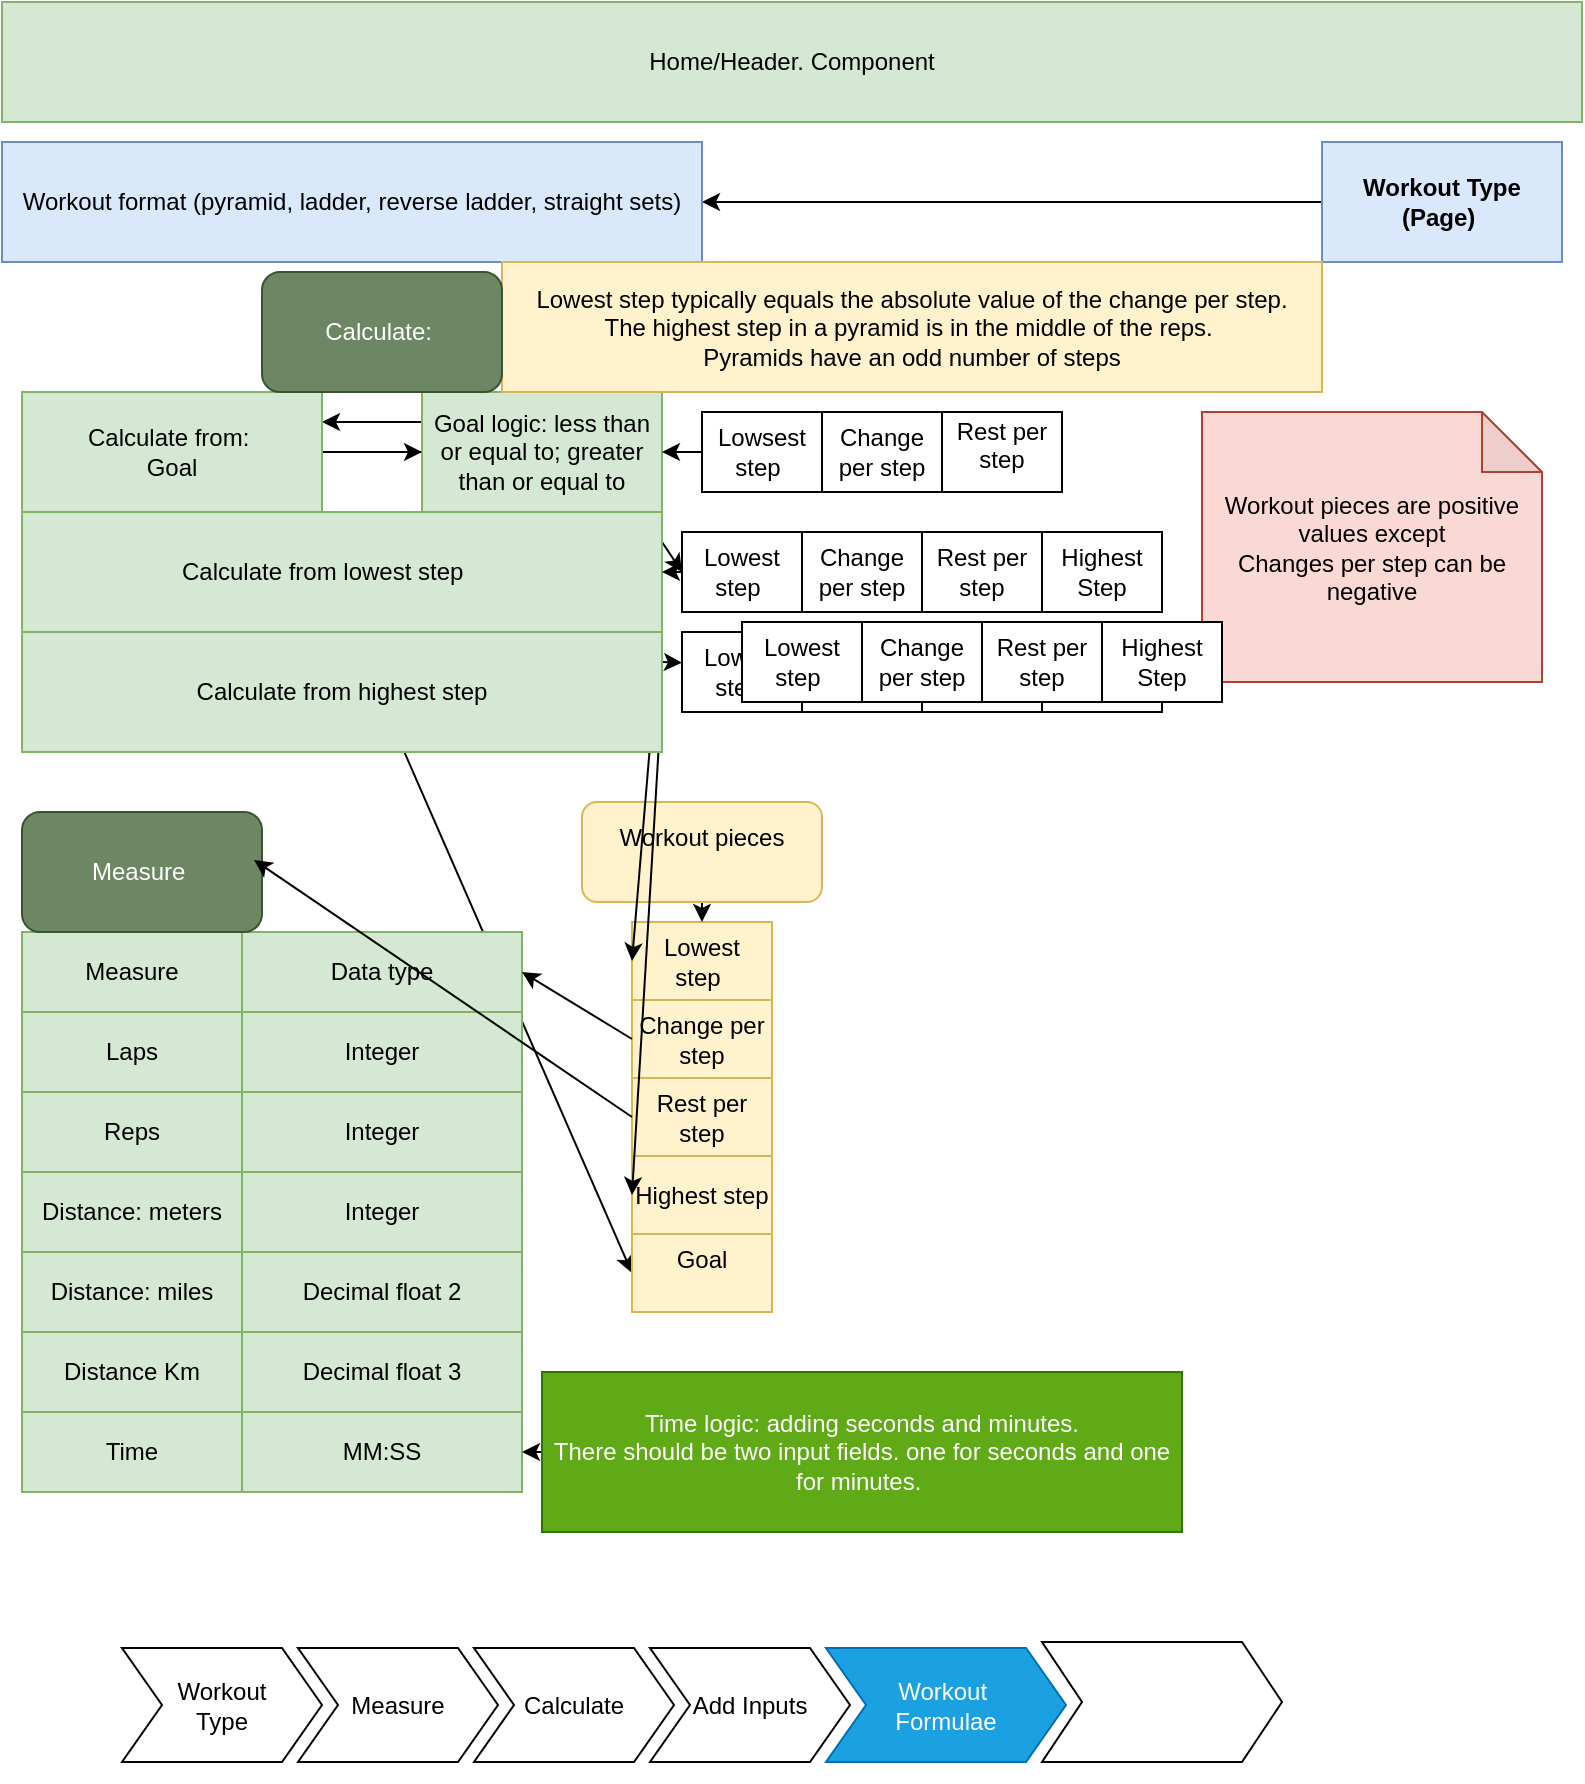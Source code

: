 <mxfile>
    <diagram id="p_s4taYaIBYf3Ux5xHJV" name="Page-1">
        <mxGraphModel dx="922" dy="651" grid="1" gridSize="10" guides="1" tooltips="1" connect="1" arrows="1" fold="1" page="1" pageScale="1" pageWidth="850" pageHeight="1100" math="0" shadow="0">
            <root>
                <mxCell id="0"/>
                <mxCell id="1" parent="0"/>
                <mxCell id="12" style="edgeStyle=none;html=1;entryX=1;entryY=0.5;entryDx=0;entryDy=0;" edge="1" parent="1" source="2" target="4">
                    <mxGeometry relative="1" as="geometry">
                        <mxPoint x="410" y="230" as="targetPoint"/>
                    </mxGeometry>
                </mxCell>
                <mxCell id="2" value="Workout Type&lt;div&gt;(Page)&amp;nbsp;&lt;/div&gt;" style="rounded=0;whiteSpace=wrap;html=1;fontStyle=1;fillColor=#dae8fc;strokeColor=#6c8ebf;" vertex="1" parent="1">
                    <mxGeometry x="690" y="90" width="120" height="60" as="geometry"/>
                </mxCell>
                <mxCell id="3" value="Home/Header. Component" style="rounded=0;whiteSpace=wrap;html=1;fillColor=#d5e8d4;strokeColor=#82b366;" vertex="1" parent="1">
                    <mxGeometry x="30" y="20" width="790" height="60" as="geometry"/>
                </mxCell>
                <mxCell id="4" value="Workout format (pyramid, ladder, reverse ladder, straight sets)" style="rounded=0;whiteSpace=wrap;html=1;fillColor=#dae8fc;strokeColor=#6c8ebf;" vertex="1" parent="1">
                    <mxGeometry x="30" y="90" width="350" height="60" as="geometry"/>
                </mxCell>
                <mxCell id="10" style="edgeStyle=none;html=1;entryX=1;entryY=0.5;entryDx=0;entryDy=0;" edge="1" parent="1" source="9">
                    <mxGeometry relative="1" as="geometry">
                        <mxPoint x="170" y="245" as="targetPoint"/>
                    </mxGeometry>
                </mxCell>
                <mxCell id="127" style="edgeStyle=none;html=1;exitX=0;exitY=0.25;exitDx=0;exitDy=0;entryX=1;entryY=0.25;entryDx=0;entryDy=0;" edge="1" parent="1" source="9" target="22">
                    <mxGeometry relative="1" as="geometry"/>
                </mxCell>
                <mxCell id="9" value="Goal logic: less than or equal to; greater than or equal to" style="rounded=0;whiteSpace=wrap;html=1;fillColor=#d5e8d4;strokeColor=#82b366;" vertex="1" parent="1">
                    <mxGeometry x="240" y="215" width="120" height="60" as="geometry"/>
                </mxCell>
                <mxCell id="23" style="edgeStyle=none;html=1;entryX=0;entryY=0.5;entryDx=0;entryDy=0;" edge="1" parent="1" source="22" target="9">
                    <mxGeometry relative="1" as="geometry"/>
                </mxCell>
                <mxCell id="124" style="edgeStyle=none;html=1;exitX=0.75;exitY=0;exitDx=0;exitDy=0;entryX=0;entryY=0.5;entryDx=0;entryDy=0;" edge="1" parent="1" source="22" target="56">
                    <mxGeometry relative="1" as="geometry"/>
                </mxCell>
                <mxCell id="22" value="Calculate from:&amp;nbsp;&lt;div&gt;Goal&lt;/div&gt;" style="rounded=0;whiteSpace=wrap;html=1;fillColor=#d5e8d4;strokeColor=#82b366;" vertex="1" parent="1">
                    <mxGeometry x="40" y="215" width="150" height="60" as="geometry"/>
                </mxCell>
                <mxCell id="47" value="" style="shape=table;startSize=0;container=1;collapsible=0;childLayout=tableLayout;fillColor=#fff2cc;strokeColor=#d6b656;" vertex="1" parent="1">
                    <mxGeometry x="345" y="480" width="70" height="195" as="geometry"/>
                </mxCell>
                <mxCell id="48" value="" style="shape=tableRow;horizontal=0;startSize=0;swimlaneHead=0;swimlaneBody=0;strokeColor=inherit;top=0;left=0;bottom=0;right=0;collapsible=0;dropTarget=0;fillColor=none;points=[[0,0.5],[1,0.5]];portConstraint=eastwest;" vertex="1" parent="47">
                    <mxGeometry width="70" height="39" as="geometry"/>
                </mxCell>
                <mxCell id="49" value="Lowest step&lt;span style=&quot;white-space: pre;&quot;&gt;&#x9;&lt;/span&gt;" style="shape=partialRectangle;html=1;whiteSpace=wrap;connectable=0;strokeColor=inherit;overflow=hidden;fillColor=none;top=0;left=0;bottom=0;right=0;pointerEvents=1;" vertex="1" parent="48">
                    <mxGeometry width="70" height="39" as="geometry">
                        <mxRectangle width="70" height="39" as="alternateBounds"/>
                    </mxGeometry>
                </mxCell>
                <mxCell id="50" value="" style="shape=tableRow;horizontal=0;startSize=0;swimlaneHead=0;swimlaneBody=0;strokeColor=inherit;top=0;left=0;bottom=0;right=0;collapsible=0;dropTarget=0;fillColor=none;points=[[0,0.5],[1,0.5]];portConstraint=eastwest;" vertex="1" parent="47">
                    <mxGeometry y="39" width="70" height="39" as="geometry"/>
                </mxCell>
                <mxCell id="51" value="Change per step" style="shape=partialRectangle;html=1;whiteSpace=wrap;connectable=0;strokeColor=inherit;overflow=hidden;fillColor=none;top=0;left=0;bottom=0;right=0;pointerEvents=1;" vertex="1" parent="50">
                    <mxGeometry width="70" height="39" as="geometry">
                        <mxRectangle width="70" height="39" as="alternateBounds"/>
                    </mxGeometry>
                </mxCell>
                <mxCell id="52" value="" style="shape=tableRow;horizontal=0;startSize=0;swimlaneHead=0;swimlaneBody=0;strokeColor=inherit;top=0;left=0;bottom=0;right=0;collapsible=0;dropTarget=0;fillColor=none;points=[[0,0.5],[1,0.5]];portConstraint=eastwest;" vertex="1" parent="47">
                    <mxGeometry y="78" width="70" height="39" as="geometry"/>
                </mxCell>
                <mxCell id="53" value="Rest per step" style="shape=partialRectangle;html=1;whiteSpace=wrap;connectable=0;strokeColor=inherit;overflow=hidden;fillColor=none;top=0;left=0;bottom=0;right=0;pointerEvents=1;" vertex="1" parent="52">
                    <mxGeometry width="70" height="39" as="geometry">
                        <mxRectangle width="70" height="39" as="alternateBounds"/>
                    </mxGeometry>
                </mxCell>
                <mxCell id="54" value="" style="shape=tableRow;horizontal=0;startSize=0;swimlaneHead=0;swimlaneBody=0;strokeColor=inherit;top=0;left=0;bottom=0;right=0;collapsible=0;dropTarget=0;fillColor=none;points=[[0,0.5],[1,0.5]];portConstraint=eastwest;" vertex="1" parent="47">
                    <mxGeometry y="117" width="70" height="39" as="geometry"/>
                </mxCell>
                <mxCell id="55" value="Highest step" style="shape=partialRectangle;html=1;whiteSpace=wrap;connectable=0;strokeColor=inherit;overflow=hidden;fillColor=none;top=0;left=0;bottom=0;right=0;pointerEvents=1;" vertex="1" parent="54">
                    <mxGeometry width="70" height="39" as="geometry">
                        <mxRectangle width="70" height="39" as="alternateBounds"/>
                    </mxGeometry>
                </mxCell>
                <mxCell id="56" value="" style="shape=tableRow;horizontal=0;startSize=0;swimlaneHead=0;swimlaneBody=0;strokeColor=inherit;top=0;left=0;bottom=0;right=0;collapsible=0;dropTarget=0;fillColor=none;points=[[0,0.5],[1,0.5]];portConstraint=eastwest;" vertex="1" parent="47">
                    <mxGeometry y="156" width="70" height="39" as="geometry"/>
                </mxCell>
                <mxCell id="57" value="Goal&lt;div&gt;&lt;br&gt;&lt;/div&gt;" style="shape=partialRectangle;html=1;whiteSpace=wrap;connectable=0;strokeColor=inherit;overflow=hidden;fillColor=none;top=0;left=0;bottom=0;right=0;pointerEvents=1;" vertex="1" parent="56">
                    <mxGeometry width="70" height="39" as="geometry">
                        <mxRectangle width="70" height="39" as="alternateBounds"/>
                    </mxGeometry>
                </mxCell>
                <mxCell id="59" style="edgeStyle=none;html=1;" edge="1" parent="1" source="58" target="48">
                    <mxGeometry relative="1" as="geometry"/>
                </mxCell>
                <mxCell id="58" value="Workout pieces&lt;div&gt;&lt;br&gt;&lt;/div&gt;" style="rounded=1;whiteSpace=wrap;html=1;fillColor=#fff2cc;strokeColor=#d6b656;" vertex="1" parent="1">
                    <mxGeometry x="320" y="420" width="120" height="50" as="geometry"/>
                </mxCell>
                <mxCell id="68" value="" style="shape=table;startSize=0;container=1;collapsible=0;childLayout=tableLayout;" vertex="1" parent="1">
                    <mxGeometry x="380" y="225" width="180" height="40" as="geometry"/>
                </mxCell>
                <mxCell id="69" value="" style="shape=tableRow;horizontal=0;startSize=0;swimlaneHead=0;swimlaneBody=0;strokeColor=inherit;top=0;left=0;bottom=0;right=0;collapsible=0;dropTarget=0;fillColor=none;points=[[0,0.5],[1,0.5]];portConstraint=eastwest;" vertex="1" parent="68">
                    <mxGeometry width="180" height="40" as="geometry"/>
                </mxCell>
                <mxCell id="70" value="Lowsest step&lt;span style=&quot;white-space: pre;&quot;&gt;&#x9;&lt;/span&gt;" style="shape=partialRectangle;html=1;whiteSpace=wrap;connectable=0;strokeColor=inherit;overflow=hidden;fillColor=none;top=0;left=0;bottom=0;right=0;pointerEvents=1;" vertex="1" parent="69">
                    <mxGeometry width="60" height="40" as="geometry">
                        <mxRectangle width="60" height="40" as="alternateBounds"/>
                    </mxGeometry>
                </mxCell>
                <mxCell id="71" value="Change per step" style="shape=partialRectangle;html=1;whiteSpace=wrap;connectable=0;strokeColor=inherit;overflow=hidden;fillColor=none;top=0;left=0;bottom=0;right=0;pointerEvents=1;" vertex="1" parent="69">
                    <mxGeometry x="60" width="60" height="40" as="geometry">
                        <mxRectangle width="60" height="40" as="alternateBounds"/>
                    </mxGeometry>
                </mxCell>
                <mxCell id="72" value="Rest per step&lt;div&gt;&lt;br&gt;&lt;/div&gt;" style="shape=partialRectangle;html=1;whiteSpace=wrap;connectable=0;strokeColor=inherit;overflow=hidden;fillColor=none;top=0;left=0;bottom=0;right=0;pointerEvents=1;" vertex="1" parent="69">
                    <mxGeometry x="120" width="60" height="40" as="geometry">
                        <mxRectangle width="60" height="40" as="alternateBounds"/>
                    </mxGeometry>
                </mxCell>
                <mxCell id="73" style="edgeStyle=none;html=1;exitX=0;exitY=0.5;exitDx=0;exitDy=0;entryX=1;entryY=0.5;entryDx=0;entryDy=0;" edge="1" parent="1" source="69" target="9">
                    <mxGeometry relative="1" as="geometry"/>
                </mxCell>
                <mxCell id="92" style="edgeStyle=none;html=1;exitX=1;exitY=0.25;exitDx=0;exitDy=0;entryX=0;entryY=0.5;entryDx=0;entryDy=0;" edge="1" parent="1" source="75" target="77">
                    <mxGeometry relative="1" as="geometry"/>
                </mxCell>
                <mxCell id="125" style="edgeStyle=none;html=1;exitX=1;exitY=0.75;exitDx=0;exitDy=0;entryX=0;entryY=0.5;entryDx=0;entryDy=0;" edge="1" parent="1" source="75" target="48">
                    <mxGeometry relative="1" as="geometry"/>
                </mxCell>
                <mxCell id="75" value="Calculate from lowest step&lt;span style=&quot;white-space: pre;&quot;&gt;&#x9;&lt;/span&gt;" style="rounded=0;whiteSpace=wrap;html=1;fillColor=#d5e8d4;strokeColor=#82b366;" vertex="1" parent="1">
                    <mxGeometry x="40" y="275" width="320" height="60" as="geometry"/>
                </mxCell>
                <mxCell id="76" value="" style="shape=table;startSize=0;container=1;collapsible=0;childLayout=tableLayout;" vertex="1" parent="1">
                    <mxGeometry x="370" y="285" width="240" height="40" as="geometry"/>
                </mxCell>
                <mxCell id="77" value="" style="shape=tableRow;horizontal=0;startSize=0;swimlaneHead=0;swimlaneBody=0;strokeColor=inherit;top=0;left=0;bottom=0;right=0;collapsible=0;dropTarget=0;fillColor=none;points=[[0,0.5],[1,0.5]];portConstraint=eastwest;" vertex="1" parent="76">
                    <mxGeometry width="240" height="40" as="geometry"/>
                </mxCell>
                <mxCell id="78" value="Lowest step&lt;span style=&quot;white-space: pre;&quot;&gt;&#x9;&lt;/span&gt;" style="shape=partialRectangle;html=1;whiteSpace=wrap;connectable=0;strokeColor=inherit;overflow=hidden;fillColor=none;top=0;left=0;bottom=0;right=0;pointerEvents=1;" vertex="1" parent="77">
                    <mxGeometry width="60" height="40" as="geometry">
                        <mxRectangle width="60" height="40" as="alternateBounds"/>
                    </mxGeometry>
                </mxCell>
                <mxCell id="79" value="Change per step" style="shape=partialRectangle;html=1;whiteSpace=wrap;connectable=0;strokeColor=inherit;overflow=hidden;fillColor=none;top=0;left=0;bottom=0;right=0;pointerEvents=1;" vertex="1" parent="77">
                    <mxGeometry x="60" width="60" height="40" as="geometry">
                        <mxRectangle width="60" height="40" as="alternateBounds"/>
                    </mxGeometry>
                </mxCell>
                <mxCell id="80" value="Rest per step" style="shape=partialRectangle;html=1;whiteSpace=wrap;connectable=0;strokeColor=inherit;overflow=hidden;fillColor=none;top=0;left=0;bottom=0;right=0;pointerEvents=1;" vertex="1" parent="77">
                    <mxGeometry x="120" width="60" height="40" as="geometry">
                        <mxRectangle width="60" height="40" as="alternateBounds"/>
                    </mxGeometry>
                </mxCell>
                <mxCell id="81" value="Highest Step" style="shape=partialRectangle;html=1;whiteSpace=wrap;connectable=0;strokeColor=inherit;overflow=hidden;fillColor=none;top=0;left=0;bottom=0;right=0;pointerEvents=1;" vertex="1" parent="77">
                    <mxGeometry x="180" width="60" height="40" as="geometry">
                        <mxRectangle width="60" height="40" as="alternateBounds"/>
                    </mxGeometry>
                </mxCell>
                <mxCell id="82" style="edgeStyle=none;html=1;exitX=0;exitY=0.5;exitDx=0;exitDy=0;entryX=1;entryY=0.5;entryDx=0;entryDy=0;" edge="1" parent="1" source="77" target="75">
                    <mxGeometry relative="1" as="geometry"/>
                </mxCell>
                <mxCell id="91" style="edgeStyle=none;html=1;exitX=1;exitY=0.25;exitDx=0;exitDy=0;" edge="1" parent="1" source="83" target="85">
                    <mxGeometry relative="1" as="geometry"/>
                </mxCell>
                <mxCell id="126" style="edgeStyle=none;html=1;exitX=1;exitY=0.5;exitDx=0;exitDy=0;entryX=0;entryY=0.5;entryDx=0;entryDy=0;" edge="1" parent="1" source="83" target="54">
                    <mxGeometry relative="1" as="geometry"/>
                </mxCell>
                <mxCell id="83" value="Calculate from highest step" style="rounded=0;whiteSpace=wrap;html=1;fillColor=#d5e8d4;strokeColor=#82b366;" vertex="1" parent="1">
                    <mxGeometry x="40" y="335" width="320" height="60" as="geometry"/>
                </mxCell>
                <mxCell id="84" value="" style="shape=table;startSize=0;container=1;collapsible=0;childLayout=tableLayout;" vertex="1" parent="1">
                    <mxGeometry x="370" y="335" width="240" height="40" as="geometry"/>
                </mxCell>
                <mxCell id="85" value="" style="shape=tableRow;horizontal=0;startSize=0;swimlaneHead=0;swimlaneBody=0;strokeColor=inherit;top=0;left=0;bottom=0;right=0;collapsible=0;dropTarget=0;fillColor=none;points=[[0,0.5],[1,0.5]];portConstraint=eastwest;" vertex="1" parent="84">
                    <mxGeometry width="240" height="40" as="geometry"/>
                </mxCell>
                <mxCell id="86" value="Lowest step&lt;span style=&quot;white-space: pre;&quot;&gt;&#x9;&lt;/span&gt;" style="shape=partialRectangle;html=1;whiteSpace=wrap;connectable=0;strokeColor=inherit;overflow=hidden;fillColor=none;top=0;left=0;bottom=0;right=0;pointerEvents=1;" vertex="1" parent="85">
                    <mxGeometry width="60" height="40" as="geometry">
                        <mxRectangle width="60" height="40" as="alternateBounds"/>
                    </mxGeometry>
                </mxCell>
                <mxCell id="87" value="Change per step" style="shape=partialRectangle;html=1;whiteSpace=wrap;connectable=0;strokeColor=inherit;overflow=hidden;fillColor=none;top=0;left=0;bottom=0;right=0;pointerEvents=1;" vertex="1" parent="85">
                    <mxGeometry x="60" width="60" height="40" as="geometry">
                        <mxRectangle width="60" height="40" as="alternateBounds"/>
                    </mxGeometry>
                </mxCell>
                <mxCell id="88" value="Rest per step" style="shape=partialRectangle;html=1;whiteSpace=wrap;connectable=0;strokeColor=inherit;overflow=hidden;fillColor=none;top=0;left=0;bottom=0;right=0;pointerEvents=1;" vertex="1" parent="85">
                    <mxGeometry x="120" width="60" height="40" as="geometry">
                        <mxRectangle width="60" height="40" as="alternateBounds"/>
                    </mxGeometry>
                </mxCell>
                <mxCell id="89" value="Highest Step" style="shape=partialRectangle;html=1;whiteSpace=wrap;connectable=0;strokeColor=inherit;overflow=hidden;fillColor=none;top=0;left=0;bottom=0;right=0;pointerEvents=1;" vertex="1" parent="85">
                    <mxGeometry x="180" width="60" height="40" as="geometry">
                        <mxRectangle width="60" height="40" as="alternateBounds"/>
                    </mxGeometry>
                </mxCell>
                <mxCell id="93" value="Lowest step typically equals the absolute value of the change per step.&lt;div&gt;The highest step in a pyramid is in the middle of the reps.&amp;nbsp;&lt;/div&gt;&lt;div&gt;Pyramids have an odd number of steps&lt;/div&gt;" style="rounded=0;whiteSpace=wrap;html=1;verticalAlign=middle;fillColor=#fff2cc;strokeColor=#d6b656;" vertex="1" parent="1">
                    <mxGeometry x="280" y="150" width="410" height="65" as="geometry"/>
                </mxCell>
                <mxCell id="94" value="" style="shape=table;startSize=0;container=1;collapsible=0;childLayout=tableLayout;fillColor=#d5e8d4;strokeColor=#82b366;" vertex="1" parent="1">
                    <mxGeometry x="40" y="485" width="250" height="280" as="geometry"/>
                </mxCell>
                <mxCell id="95" value="" style="shape=tableRow;horizontal=0;startSize=0;swimlaneHead=0;swimlaneBody=0;strokeColor=inherit;top=0;left=0;bottom=0;right=0;collapsible=0;dropTarget=0;fillColor=none;points=[[0,0.5],[1,0.5]];portConstraint=eastwest;" vertex="1" parent="94">
                    <mxGeometry width="250" height="40" as="geometry"/>
                </mxCell>
                <mxCell id="96" value="Measure" style="shape=partialRectangle;html=1;whiteSpace=wrap;connectable=0;strokeColor=inherit;overflow=hidden;fillColor=none;top=0;left=0;bottom=0;right=0;pointerEvents=1;" vertex="1" parent="95">
                    <mxGeometry width="110" height="40" as="geometry">
                        <mxRectangle width="110" height="40" as="alternateBounds"/>
                    </mxGeometry>
                </mxCell>
                <mxCell id="97" value="Data type" style="shape=partialRectangle;html=1;whiteSpace=wrap;connectable=0;strokeColor=inherit;overflow=hidden;fillColor=none;top=0;left=0;bottom=0;right=0;pointerEvents=1;" vertex="1" parent="95">
                    <mxGeometry x="110" width="140" height="40" as="geometry">
                        <mxRectangle width="140" height="40" as="alternateBounds"/>
                    </mxGeometry>
                </mxCell>
                <mxCell id="98" value="" style="shape=tableRow;horizontal=0;startSize=0;swimlaneHead=0;swimlaneBody=0;strokeColor=inherit;top=0;left=0;bottom=0;right=0;collapsible=0;dropTarget=0;fillColor=none;points=[[0,0.5],[1,0.5]];portConstraint=eastwest;" vertex="1" parent="94">
                    <mxGeometry y="40" width="250" height="40" as="geometry"/>
                </mxCell>
                <mxCell id="99" value="Laps" style="shape=partialRectangle;html=1;whiteSpace=wrap;connectable=0;strokeColor=inherit;overflow=hidden;fillColor=none;top=0;left=0;bottom=0;right=0;pointerEvents=1;" vertex="1" parent="98">
                    <mxGeometry width="110" height="40" as="geometry">
                        <mxRectangle width="110" height="40" as="alternateBounds"/>
                    </mxGeometry>
                </mxCell>
                <mxCell id="100" value="Integer" style="shape=partialRectangle;html=1;whiteSpace=wrap;connectable=0;strokeColor=inherit;overflow=hidden;fillColor=none;top=0;left=0;bottom=0;right=0;pointerEvents=1;" vertex="1" parent="98">
                    <mxGeometry x="110" width="140" height="40" as="geometry">
                        <mxRectangle width="140" height="40" as="alternateBounds"/>
                    </mxGeometry>
                </mxCell>
                <mxCell id="101" value="" style="shape=tableRow;horizontal=0;startSize=0;swimlaneHead=0;swimlaneBody=0;strokeColor=inherit;top=0;left=0;bottom=0;right=0;collapsible=0;dropTarget=0;fillColor=none;points=[[0,0.5],[1,0.5]];portConstraint=eastwest;" vertex="1" parent="94">
                    <mxGeometry y="80" width="250" height="40" as="geometry"/>
                </mxCell>
                <mxCell id="102" value="Reps" style="shape=partialRectangle;html=1;whiteSpace=wrap;connectable=0;strokeColor=inherit;overflow=hidden;fillColor=none;top=0;left=0;bottom=0;right=0;pointerEvents=1;" vertex="1" parent="101">
                    <mxGeometry width="110" height="40" as="geometry">
                        <mxRectangle width="110" height="40" as="alternateBounds"/>
                    </mxGeometry>
                </mxCell>
                <mxCell id="103" value="Integer" style="shape=partialRectangle;html=1;whiteSpace=wrap;connectable=0;strokeColor=inherit;overflow=hidden;fillColor=none;top=0;left=0;bottom=0;right=0;pointerEvents=1;" vertex="1" parent="101">
                    <mxGeometry x="110" width="140" height="40" as="geometry">
                        <mxRectangle width="140" height="40" as="alternateBounds"/>
                    </mxGeometry>
                </mxCell>
                <mxCell id="104" value="" style="shape=tableRow;horizontal=0;startSize=0;swimlaneHead=0;swimlaneBody=0;strokeColor=inherit;top=0;left=0;bottom=0;right=0;collapsible=0;dropTarget=0;fillColor=none;points=[[0,0.5],[1,0.5]];portConstraint=eastwest;" vertex="1" parent="94">
                    <mxGeometry y="120" width="250" height="40" as="geometry"/>
                </mxCell>
                <mxCell id="105" value="Distance: meters" style="shape=partialRectangle;html=1;whiteSpace=wrap;connectable=0;strokeColor=inherit;overflow=hidden;fillColor=none;top=0;left=0;bottom=0;right=0;pointerEvents=1;" vertex="1" parent="104">
                    <mxGeometry width="110" height="40" as="geometry">
                        <mxRectangle width="110" height="40" as="alternateBounds"/>
                    </mxGeometry>
                </mxCell>
                <mxCell id="106" value="Integer" style="shape=partialRectangle;html=1;whiteSpace=wrap;connectable=0;strokeColor=inherit;overflow=hidden;fillColor=none;top=0;left=0;bottom=0;right=0;pointerEvents=1;" vertex="1" parent="104">
                    <mxGeometry x="110" width="140" height="40" as="geometry">
                        <mxRectangle width="140" height="40" as="alternateBounds"/>
                    </mxGeometry>
                </mxCell>
                <mxCell id="107" value="" style="shape=tableRow;horizontal=0;startSize=0;swimlaneHead=0;swimlaneBody=0;strokeColor=inherit;top=0;left=0;bottom=0;right=0;collapsible=0;dropTarget=0;fillColor=none;points=[[0,0.5],[1,0.5]];portConstraint=eastwest;" vertex="1" parent="94">
                    <mxGeometry y="160" width="250" height="40" as="geometry"/>
                </mxCell>
                <mxCell id="108" value="Distance: miles" style="shape=partialRectangle;html=1;whiteSpace=wrap;connectable=0;strokeColor=inherit;overflow=hidden;fillColor=none;top=0;left=0;bottom=0;right=0;pointerEvents=1;" vertex="1" parent="107">
                    <mxGeometry width="110" height="40" as="geometry">
                        <mxRectangle width="110" height="40" as="alternateBounds"/>
                    </mxGeometry>
                </mxCell>
                <mxCell id="109" value="Decimal float 2" style="shape=partialRectangle;html=1;whiteSpace=wrap;connectable=0;strokeColor=inherit;overflow=hidden;fillColor=none;top=0;left=0;bottom=0;right=0;pointerEvents=1;" vertex="1" parent="107">
                    <mxGeometry x="110" width="140" height="40" as="geometry">
                        <mxRectangle width="140" height="40" as="alternateBounds"/>
                    </mxGeometry>
                </mxCell>
                <mxCell id="110" value="" style="shape=tableRow;horizontal=0;startSize=0;swimlaneHead=0;swimlaneBody=0;strokeColor=inherit;top=0;left=0;bottom=0;right=0;collapsible=0;dropTarget=0;fillColor=none;points=[[0,0.5],[1,0.5]];portConstraint=eastwest;" vertex="1" parent="94">
                    <mxGeometry y="200" width="250" height="40" as="geometry"/>
                </mxCell>
                <mxCell id="111" value="Distance Km" style="shape=partialRectangle;html=1;whiteSpace=wrap;connectable=0;strokeColor=inherit;overflow=hidden;fillColor=none;top=0;left=0;bottom=0;right=0;pointerEvents=1;" vertex="1" parent="110">
                    <mxGeometry width="110" height="40" as="geometry">
                        <mxRectangle width="110" height="40" as="alternateBounds"/>
                    </mxGeometry>
                </mxCell>
                <mxCell id="112" value="Decimal float 3" style="shape=partialRectangle;html=1;whiteSpace=wrap;connectable=0;strokeColor=inherit;overflow=hidden;fillColor=none;top=0;left=0;bottom=0;right=0;pointerEvents=1;" vertex="1" parent="110">
                    <mxGeometry x="110" width="140" height="40" as="geometry">
                        <mxRectangle width="140" height="40" as="alternateBounds"/>
                    </mxGeometry>
                </mxCell>
                <mxCell id="113" value="" style="shape=tableRow;horizontal=0;startSize=0;swimlaneHead=0;swimlaneBody=0;strokeColor=inherit;top=0;left=0;bottom=0;right=0;collapsible=0;dropTarget=0;fillColor=none;points=[[0,0.5],[1,0.5]];portConstraint=eastwest;" vertex="1" parent="94">
                    <mxGeometry y="240" width="250" height="40" as="geometry"/>
                </mxCell>
                <mxCell id="114" value="Time" style="shape=partialRectangle;html=1;whiteSpace=wrap;connectable=0;strokeColor=inherit;overflow=hidden;fillColor=none;top=0;left=0;bottom=0;right=0;pointerEvents=1;" vertex="1" parent="113">
                    <mxGeometry width="110" height="40" as="geometry">
                        <mxRectangle width="110" height="40" as="alternateBounds"/>
                    </mxGeometry>
                </mxCell>
                <mxCell id="115" value="MM:SS" style="shape=partialRectangle;html=1;whiteSpace=wrap;connectable=0;strokeColor=inherit;overflow=hidden;fillColor=none;top=0;left=0;bottom=0;right=0;pointerEvents=1;" vertex="1" parent="113">
                    <mxGeometry x="110" width="140" height="40" as="geometry">
                        <mxRectangle width="140" height="40" as="alternateBounds"/>
                    </mxGeometry>
                </mxCell>
                <mxCell id="117" style="edgeStyle=none;html=1;entryX=1;entryY=0.5;entryDx=0;entryDy=0;" edge="1" parent="1" source="116" target="113">
                    <mxGeometry relative="1" as="geometry"/>
                </mxCell>
                <mxCell id="116" value="Time logic: adding seconds and minutes.&lt;br&gt;There should be two input fields. one for seconds and one for minutes.&amp;nbsp;" style="rounded=0;whiteSpace=wrap;html=1;fillColor=#60a917;fontColor=#ffffff;strokeColor=#2D7600;" vertex="1" parent="1">
                    <mxGeometry x="300" y="705" width="320" height="80" as="geometry"/>
                </mxCell>
                <mxCell id="118" value="Calculate:&amp;nbsp;" style="rounded=1;whiteSpace=wrap;html=1;fillColor=#6d8764;fontColor=#ffffff;strokeColor=#3A5431;" vertex="1" parent="1">
                    <mxGeometry x="160" y="155" width="120" height="60" as="geometry"/>
                </mxCell>
                <mxCell id="119" value="Measure&amp;nbsp;" style="rounded=1;whiteSpace=wrap;html=1;fillColor=#6d8764;fontColor=#ffffff;strokeColor=#3A5431;" vertex="1" parent="1">
                    <mxGeometry x="40" y="425" width="120" height="60" as="geometry"/>
                </mxCell>
                <mxCell id="121" style="edgeStyle=none;html=1;exitX=0;exitY=0.5;exitDx=0;exitDy=0;entryX=0.967;entryY=0.4;entryDx=0;entryDy=0;entryPerimeter=0;" edge="1" parent="1" source="52" target="119">
                    <mxGeometry relative="1" as="geometry"/>
                </mxCell>
                <mxCell id="129" style="edgeStyle=none;html=1;exitX=0;exitY=0.5;exitDx=0;exitDy=0;entryX=1;entryY=0.5;entryDx=0;entryDy=0;" edge="1" parent="1" source="50" target="95">
                    <mxGeometry relative="1" as="geometry"/>
                </mxCell>
                <mxCell id="130" value="Workout pieces are positive values except&lt;br&gt;Changes per step can be negative" style="shape=note;whiteSpace=wrap;html=1;backgroundOutline=1;darkOpacity=0.05;verticalAlign=middle;fillColor=#fad9d5;strokeColor=#ae4132;" vertex="1" parent="1">
                    <mxGeometry x="630" y="225" width="170" height="135" as="geometry"/>
                </mxCell>
                <mxCell id="132" value="" style="swimlane;childLayout=stackLayout;horizontal=1;fillColor=none;horizontalStack=1;resizeParent=1;resizeParentMax=0;resizeLast=0;collapsible=0;strokeColor=none;stackBorder=10;stackSpacing=-12;resizable=1;align=center;points=[];whiteSpace=wrap;html=1;" vertex="1" parent="1">
                    <mxGeometry x="80" y="810" width="492" height="100" as="geometry"/>
                </mxCell>
                <mxCell id="133" value="Workout&lt;div&gt;Type&lt;/div&gt;" style="shape=step;perimeter=stepPerimeter;fixedSize=1;points=[];whiteSpace=wrap;html=1;" vertex="1" parent="132">
                    <mxGeometry x="10" y="33" width="100" height="57" as="geometry"/>
                </mxCell>
                <mxCell id="134" value="Measure" style="shape=step;perimeter=stepPerimeter;fixedSize=1;points=[];whiteSpace=wrap;html=1;" vertex="1" parent="132">
                    <mxGeometry x="98" y="33" width="100" height="57" as="geometry"/>
                </mxCell>
                <mxCell id="135" value="Calculate" style="shape=step;perimeter=stepPerimeter;fixedSize=1;points=[];whiteSpace=wrap;html=1;" vertex="1" parent="132">
                    <mxGeometry x="186" y="33" width="100" height="57" as="geometry"/>
                </mxCell>
                <mxCell id="142" value="Add Inputs" style="shape=step;perimeter=stepPerimeter;fixedSize=1;points=[];whiteSpace=wrap;html=1;" vertex="1" parent="132">
                    <mxGeometry x="274" y="33" width="100" height="57" as="geometry"/>
                </mxCell>
                <mxCell id="143" value="Workout&amp;nbsp;&lt;div&gt;Formulae&lt;/div&gt;" style="shape=step;perimeter=stepPerimeter;whiteSpace=wrap;html=1;fixedSize=1;fillColor=#1ba1e2;fontColor=#ffffff;strokeColor=#006EAF;" vertex="1" parent="132">
                    <mxGeometry x="362" y="33" width="120" height="57" as="geometry"/>
                </mxCell>
                <mxCell id="136" value="" style="shape=table;startSize=0;container=1;collapsible=0;childLayout=tableLayout;" vertex="1" parent="1">
                    <mxGeometry x="400" y="330" width="240" height="40" as="geometry"/>
                </mxCell>
                <mxCell id="137" value="" style="shape=tableRow;horizontal=0;startSize=0;swimlaneHead=0;swimlaneBody=0;strokeColor=inherit;top=0;left=0;bottom=0;right=0;collapsible=0;dropTarget=0;fillColor=none;points=[[0,0.5],[1,0.5]];portConstraint=eastwest;" vertex="1" parent="136">
                    <mxGeometry width="240" height="40" as="geometry"/>
                </mxCell>
                <mxCell id="138" value="Lowest step&lt;span style=&quot;white-space: pre;&quot;&gt;&#x9;&lt;/span&gt;" style="shape=partialRectangle;html=1;whiteSpace=wrap;connectable=0;strokeColor=inherit;overflow=hidden;fillColor=none;top=0;left=0;bottom=0;right=0;pointerEvents=1;" vertex="1" parent="137">
                    <mxGeometry width="60" height="40" as="geometry">
                        <mxRectangle width="60" height="40" as="alternateBounds"/>
                    </mxGeometry>
                </mxCell>
                <mxCell id="139" value="Change per step" style="shape=partialRectangle;html=1;whiteSpace=wrap;connectable=0;strokeColor=inherit;overflow=hidden;fillColor=none;top=0;left=0;bottom=0;right=0;pointerEvents=1;" vertex="1" parent="137">
                    <mxGeometry x="60" width="60" height="40" as="geometry">
                        <mxRectangle width="60" height="40" as="alternateBounds"/>
                    </mxGeometry>
                </mxCell>
                <mxCell id="140" value="Rest per step" style="shape=partialRectangle;html=1;whiteSpace=wrap;connectable=0;strokeColor=inherit;overflow=hidden;fillColor=none;top=0;left=0;bottom=0;right=0;pointerEvents=1;" vertex="1" parent="137">
                    <mxGeometry x="120" width="60" height="40" as="geometry">
                        <mxRectangle width="60" height="40" as="alternateBounds"/>
                    </mxGeometry>
                </mxCell>
                <mxCell id="141" value="Highest Step" style="shape=partialRectangle;html=1;whiteSpace=wrap;connectable=0;strokeColor=inherit;overflow=hidden;fillColor=none;top=0;left=0;bottom=0;right=0;pointerEvents=1;" vertex="1" parent="137">
                    <mxGeometry x="180" width="60" height="40" as="geometry">
                        <mxRectangle width="60" height="40" as="alternateBounds"/>
                    </mxGeometry>
                </mxCell>
                <mxCell id="144" value="" style="shape=step;perimeter=stepPerimeter;whiteSpace=wrap;html=1;fixedSize=1;" vertex="1" parent="1">
                    <mxGeometry x="550" y="840" width="120" height="60" as="geometry"/>
                </mxCell>
            </root>
        </mxGraphModel>
    </diagram>
</mxfile>